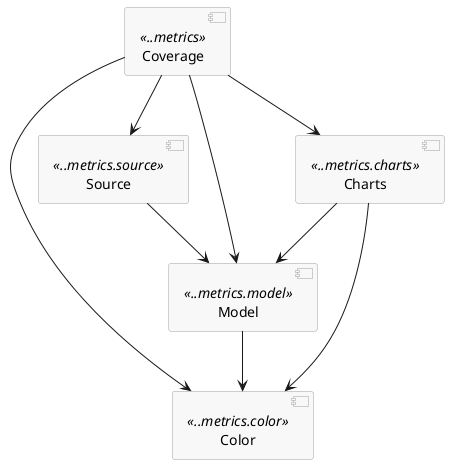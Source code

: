 @startuml

skinparam componentStyle uml2
skinparam component {
  BorderColor #a0a0a0
  BackgroundColor #f8f8f8
}

[Coverage] <<..metrics>>
[Color] <<..metrics.color>>
[Source] <<..metrics.source>>
[Charts] <<..metrics.charts>>
[Model] <<..metrics.model>>

[Coverage] --> [Model]
[Coverage] --> [Color]
[Coverage] --> [Source]
[Coverage] --> [Charts]

[Charts] --> [Color]
[Charts] --> [Model]

[Source] --> [Model]

[Model] --> [Color]


@enduml

